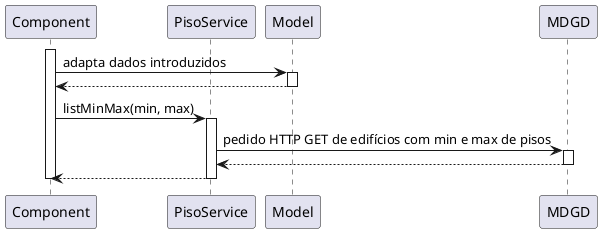 @startuml vp3

participant Component as comp
participant PisoService as svc
participant Model as model
participant MDGD as mdgd

activate comp
comp -> model : adapta dados introduzidos 
activate model
model --> comp
deactivate model
comp -> svc : listMinMax(min, max)
activate svc
svc -> mdgd : pedido HTTP GET de edifícios com min e max de pisos
activate mdgd
mdgd --> svc
deactivate mdgd
svc --> comp
deactivate svc
deactivate comp




@enduml